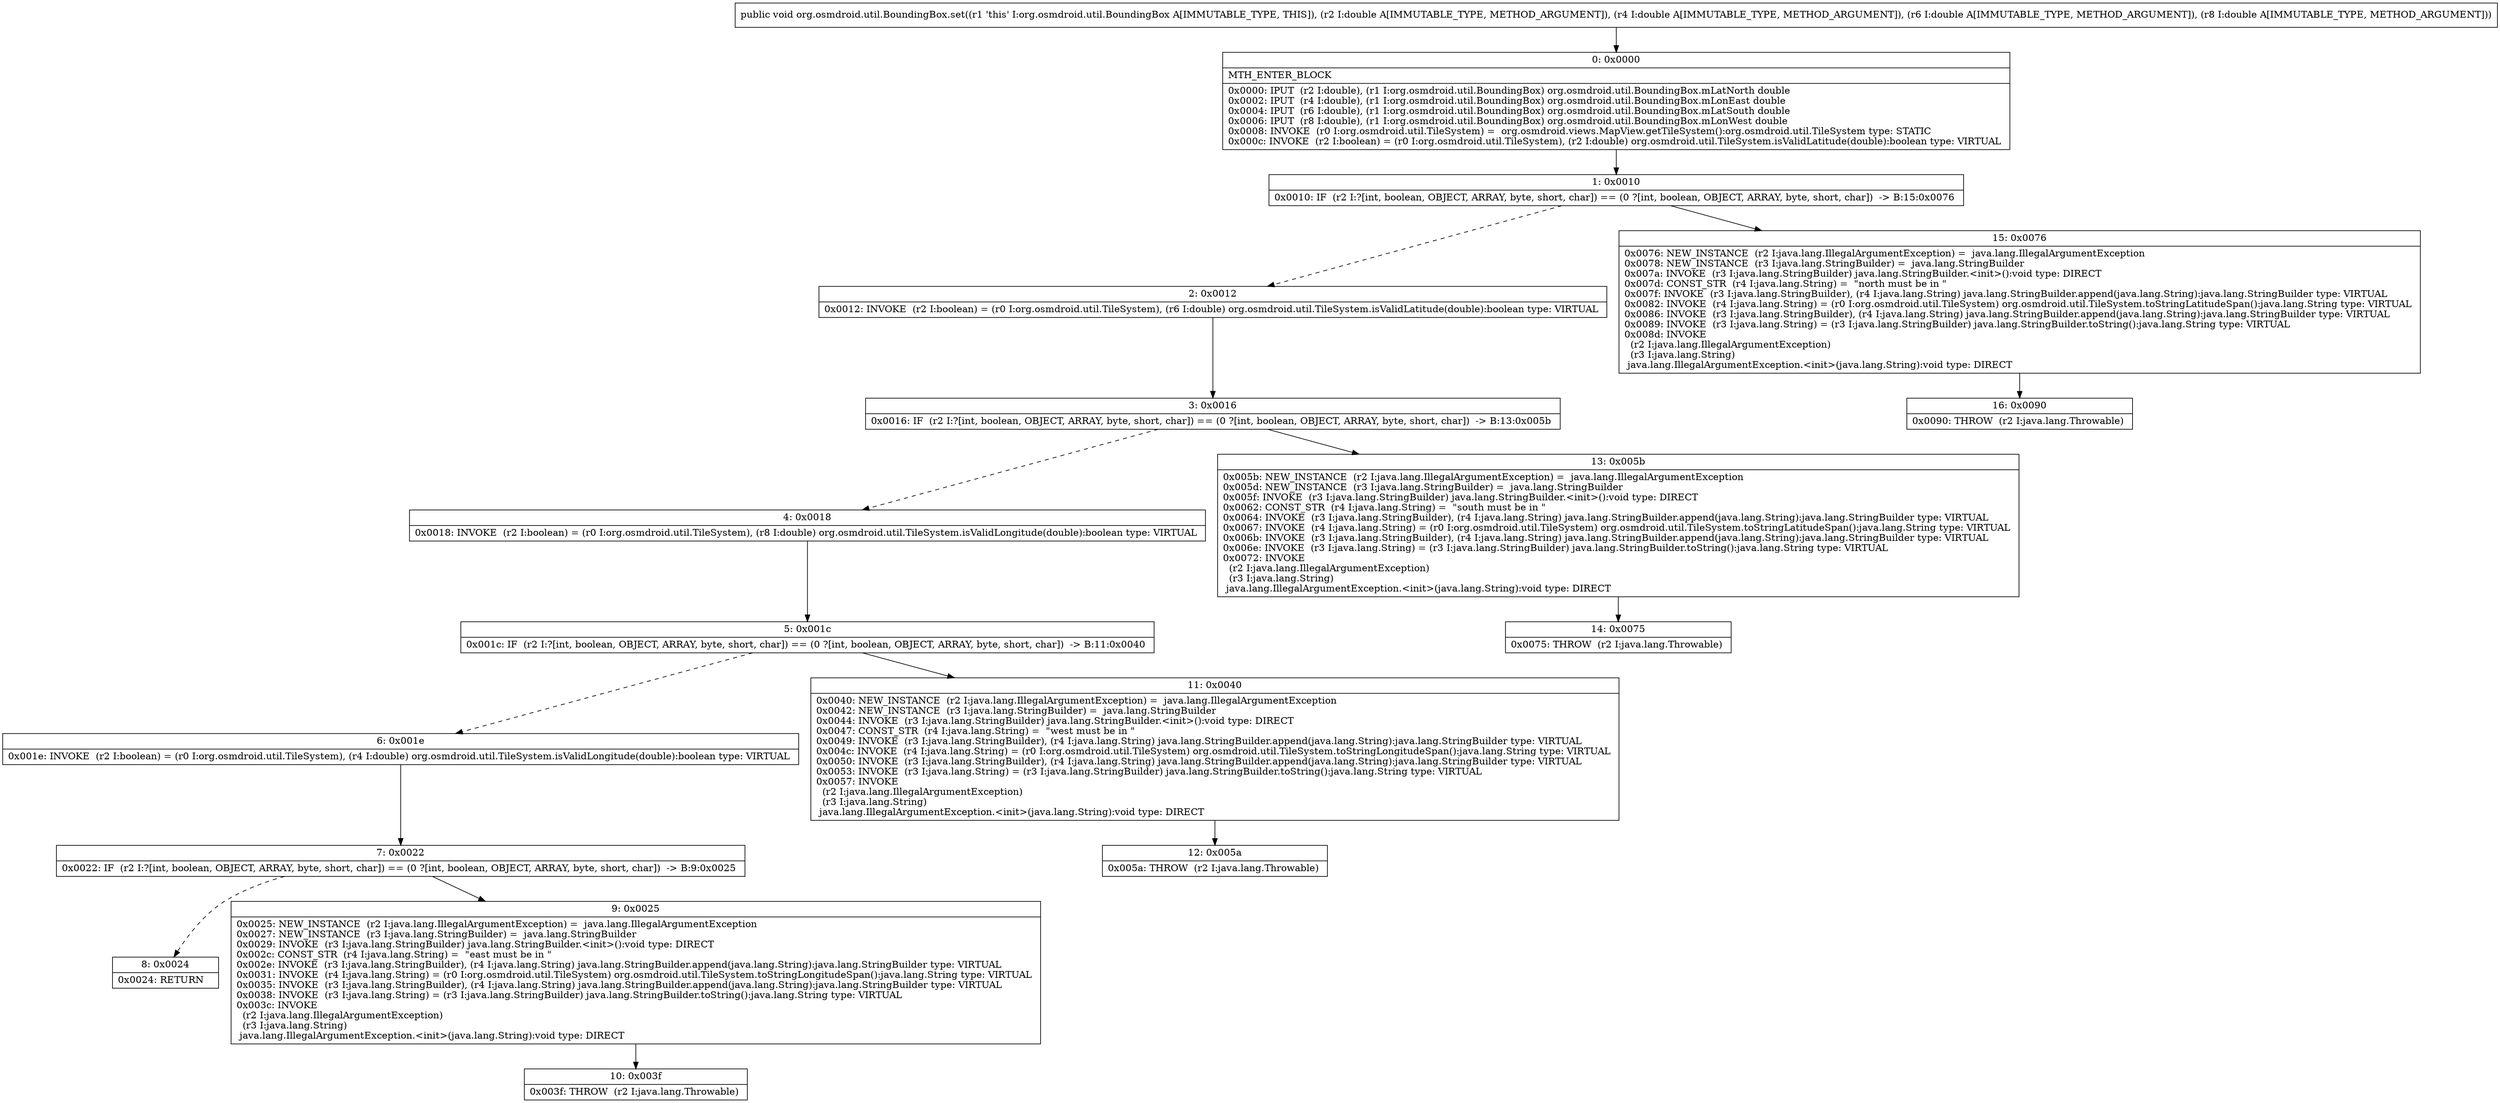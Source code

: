 digraph "CFG fororg.osmdroid.util.BoundingBox.set(DDDD)V" {
Node_0 [shape=record,label="{0\:\ 0x0000|MTH_ENTER_BLOCK\l|0x0000: IPUT  (r2 I:double), (r1 I:org.osmdroid.util.BoundingBox) org.osmdroid.util.BoundingBox.mLatNorth double \l0x0002: IPUT  (r4 I:double), (r1 I:org.osmdroid.util.BoundingBox) org.osmdroid.util.BoundingBox.mLonEast double \l0x0004: IPUT  (r6 I:double), (r1 I:org.osmdroid.util.BoundingBox) org.osmdroid.util.BoundingBox.mLatSouth double \l0x0006: IPUT  (r8 I:double), (r1 I:org.osmdroid.util.BoundingBox) org.osmdroid.util.BoundingBox.mLonWest double \l0x0008: INVOKE  (r0 I:org.osmdroid.util.TileSystem) =  org.osmdroid.views.MapView.getTileSystem():org.osmdroid.util.TileSystem type: STATIC \l0x000c: INVOKE  (r2 I:boolean) = (r0 I:org.osmdroid.util.TileSystem), (r2 I:double) org.osmdroid.util.TileSystem.isValidLatitude(double):boolean type: VIRTUAL \l}"];
Node_1 [shape=record,label="{1\:\ 0x0010|0x0010: IF  (r2 I:?[int, boolean, OBJECT, ARRAY, byte, short, char]) == (0 ?[int, boolean, OBJECT, ARRAY, byte, short, char])  \-\> B:15:0x0076 \l}"];
Node_2 [shape=record,label="{2\:\ 0x0012|0x0012: INVOKE  (r2 I:boolean) = (r0 I:org.osmdroid.util.TileSystem), (r6 I:double) org.osmdroid.util.TileSystem.isValidLatitude(double):boolean type: VIRTUAL \l}"];
Node_3 [shape=record,label="{3\:\ 0x0016|0x0016: IF  (r2 I:?[int, boolean, OBJECT, ARRAY, byte, short, char]) == (0 ?[int, boolean, OBJECT, ARRAY, byte, short, char])  \-\> B:13:0x005b \l}"];
Node_4 [shape=record,label="{4\:\ 0x0018|0x0018: INVOKE  (r2 I:boolean) = (r0 I:org.osmdroid.util.TileSystem), (r8 I:double) org.osmdroid.util.TileSystem.isValidLongitude(double):boolean type: VIRTUAL \l}"];
Node_5 [shape=record,label="{5\:\ 0x001c|0x001c: IF  (r2 I:?[int, boolean, OBJECT, ARRAY, byte, short, char]) == (0 ?[int, boolean, OBJECT, ARRAY, byte, short, char])  \-\> B:11:0x0040 \l}"];
Node_6 [shape=record,label="{6\:\ 0x001e|0x001e: INVOKE  (r2 I:boolean) = (r0 I:org.osmdroid.util.TileSystem), (r4 I:double) org.osmdroid.util.TileSystem.isValidLongitude(double):boolean type: VIRTUAL \l}"];
Node_7 [shape=record,label="{7\:\ 0x0022|0x0022: IF  (r2 I:?[int, boolean, OBJECT, ARRAY, byte, short, char]) == (0 ?[int, boolean, OBJECT, ARRAY, byte, short, char])  \-\> B:9:0x0025 \l}"];
Node_8 [shape=record,label="{8\:\ 0x0024|0x0024: RETURN   \l}"];
Node_9 [shape=record,label="{9\:\ 0x0025|0x0025: NEW_INSTANCE  (r2 I:java.lang.IllegalArgumentException) =  java.lang.IllegalArgumentException \l0x0027: NEW_INSTANCE  (r3 I:java.lang.StringBuilder) =  java.lang.StringBuilder \l0x0029: INVOKE  (r3 I:java.lang.StringBuilder) java.lang.StringBuilder.\<init\>():void type: DIRECT \l0x002c: CONST_STR  (r4 I:java.lang.String) =  \"east must be in \" \l0x002e: INVOKE  (r3 I:java.lang.StringBuilder), (r4 I:java.lang.String) java.lang.StringBuilder.append(java.lang.String):java.lang.StringBuilder type: VIRTUAL \l0x0031: INVOKE  (r4 I:java.lang.String) = (r0 I:org.osmdroid.util.TileSystem) org.osmdroid.util.TileSystem.toStringLongitudeSpan():java.lang.String type: VIRTUAL \l0x0035: INVOKE  (r3 I:java.lang.StringBuilder), (r4 I:java.lang.String) java.lang.StringBuilder.append(java.lang.String):java.lang.StringBuilder type: VIRTUAL \l0x0038: INVOKE  (r3 I:java.lang.String) = (r3 I:java.lang.StringBuilder) java.lang.StringBuilder.toString():java.lang.String type: VIRTUAL \l0x003c: INVOKE  \l  (r2 I:java.lang.IllegalArgumentException)\l  (r3 I:java.lang.String)\l java.lang.IllegalArgumentException.\<init\>(java.lang.String):void type: DIRECT \l}"];
Node_10 [shape=record,label="{10\:\ 0x003f|0x003f: THROW  (r2 I:java.lang.Throwable) \l}"];
Node_11 [shape=record,label="{11\:\ 0x0040|0x0040: NEW_INSTANCE  (r2 I:java.lang.IllegalArgumentException) =  java.lang.IllegalArgumentException \l0x0042: NEW_INSTANCE  (r3 I:java.lang.StringBuilder) =  java.lang.StringBuilder \l0x0044: INVOKE  (r3 I:java.lang.StringBuilder) java.lang.StringBuilder.\<init\>():void type: DIRECT \l0x0047: CONST_STR  (r4 I:java.lang.String) =  \"west must be in \" \l0x0049: INVOKE  (r3 I:java.lang.StringBuilder), (r4 I:java.lang.String) java.lang.StringBuilder.append(java.lang.String):java.lang.StringBuilder type: VIRTUAL \l0x004c: INVOKE  (r4 I:java.lang.String) = (r0 I:org.osmdroid.util.TileSystem) org.osmdroid.util.TileSystem.toStringLongitudeSpan():java.lang.String type: VIRTUAL \l0x0050: INVOKE  (r3 I:java.lang.StringBuilder), (r4 I:java.lang.String) java.lang.StringBuilder.append(java.lang.String):java.lang.StringBuilder type: VIRTUAL \l0x0053: INVOKE  (r3 I:java.lang.String) = (r3 I:java.lang.StringBuilder) java.lang.StringBuilder.toString():java.lang.String type: VIRTUAL \l0x0057: INVOKE  \l  (r2 I:java.lang.IllegalArgumentException)\l  (r3 I:java.lang.String)\l java.lang.IllegalArgumentException.\<init\>(java.lang.String):void type: DIRECT \l}"];
Node_12 [shape=record,label="{12\:\ 0x005a|0x005a: THROW  (r2 I:java.lang.Throwable) \l}"];
Node_13 [shape=record,label="{13\:\ 0x005b|0x005b: NEW_INSTANCE  (r2 I:java.lang.IllegalArgumentException) =  java.lang.IllegalArgumentException \l0x005d: NEW_INSTANCE  (r3 I:java.lang.StringBuilder) =  java.lang.StringBuilder \l0x005f: INVOKE  (r3 I:java.lang.StringBuilder) java.lang.StringBuilder.\<init\>():void type: DIRECT \l0x0062: CONST_STR  (r4 I:java.lang.String) =  \"south must be in \" \l0x0064: INVOKE  (r3 I:java.lang.StringBuilder), (r4 I:java.lang.String) java.lang.StringBuilder.append(java.lang.String):java.lang.StringBuilder type: VIRTUAL \l0x0067: INVOKE  (r4 I:java.lang.String) = (r0 I:org.osmdroid.util.TileSystem) org.osmdroid.util.TileSystem.toStringLatitudeSpan():java.lang.String type: VIRTUAL \l0x006b: INVOKE  (r3 I:java.lang.StringBuilder), (r4 I:java.lang.String) java.lang.StringBuilder.append(java.lang.String):java.lang.StringBuilder type: VIRTUAL \l0x006e: INVOKE  (r3 I:java.lang.String) = (r3 I:java.lang.StringBuilder) java.lang.StringBuilder.toString():java.lang.String type: VIRTUAL \l0x0072: INVOKE  \l  (r2 I:java.lang.IllegalArgumentException)\l  (r3 I:java.lang.String)\l java.lang.IllegalArgumentException.\<init\>(java.lang.String):void type: DIRECT \l}"];
Node_14 [shape=record,label="{14\:\ 0x0075|0x0075: THROW  (r2 I:java.lang.Throwable) \l}"];
Node_15 [shape=record,label="{15\:\ 0x0076|0x0076: NEW_INSTANCE  (r2 I:java.lang.IllegalArgumentException) =  java.lang.IllegalArgumentException \l0x0078: NEW_INSTANCE  (r3 I:java.lang.StringBuilder) =  java.lang.StringBuilder \l0x007a: INVOKE  (r3 I:java.lang.StringBuilder) java.lang.StringBuilder.\<init\>():void type: DIRECT \l0x007d: CONST_STR  (r4 I:java.lang.String) =  \"north must be in \" \l0x007f: INVOKE  (r3 I:java.lang.StringBuilder), (r4 I:java.lang.String) java.lang.StringBuilder.append(java.lang.String):java.lang.StringBuilder type: VIRTUAL \l0x0082: INVOKE  (r4 I:java.lang.String) = (r0 I:org.osmdroid.util.TileSystem) org.osmdroid.util.TileSystem.toStringLatitudeSpan():java.lang.String type: VIRTUAL \l0x0086: INVOKE  (r3 I:java.lang.StringBuilder), (r4 I:java.lang.String) java.lang.StringBuilder.append(java.lang.String):java.lang.StringBuilder type: VIRTUAL \l0x0089: INVOKE  (r3 I:java.lang.String) = (r3 I:java.lang.StringBuilder) java.lang.StringBuilder.toString():java.lang.String type: VIRTUAL \l0x008d: INVOKE  \l  (r2 I:java.lang.IllegalArgumentException)\l  (r3 I:java.lang.String)\l java.lang.IllegalArgumentException.\<init\>(java.lang.String):void type: DIRECT \l}"];
Node_16 [shape=record,label="{16\:\ 0x0090|0x0090: THROW  (r2 I:java.lang.Throwable) \l}"];
MethodNode[shape=record,label="{public void org.osmdroid.util.BoundingBox.set((r1 'this' I:org.osmdroid.util.BoundingBox A[IMMUTABLE_TYPE, THIS]), (r2 I:double A[IMMUTABLE_TYPE, METHOD_ARGUMENT]), (r4 I:double A[IMMUTABLE_TYPE, METHOD_ARGUMENT]), (r6 I:double A[IMMUTABLE_TYPE, METHOD_ARGUMENT]), (r8 I:double A[IMMUTABLE_TYPE, METHOD_ARGUMENT])) }"];
MethodNode -> Node_0;
Node_0 -> Node_1;
Node_1 -> Node_2[style=dashed];
Node_1 -> Node_15;
Node_2 -> Node_3;
Node_3 -> Node_4[style=dashed];
Node_3 -> Node_13;
Node_4 -> Node_5;
Node_5 -> Node_6[style=dashed];
Node_5 -> Node_11;
Node_6 -> Node_7;
Node_7 -> Node_8[style=dashed];
Node_7 -> Node_9;
Node_9 -> Node_10;
Node_11 -> Node_12;
Node_13 -> Node_14;
Node_15 -> Node_16;
}

